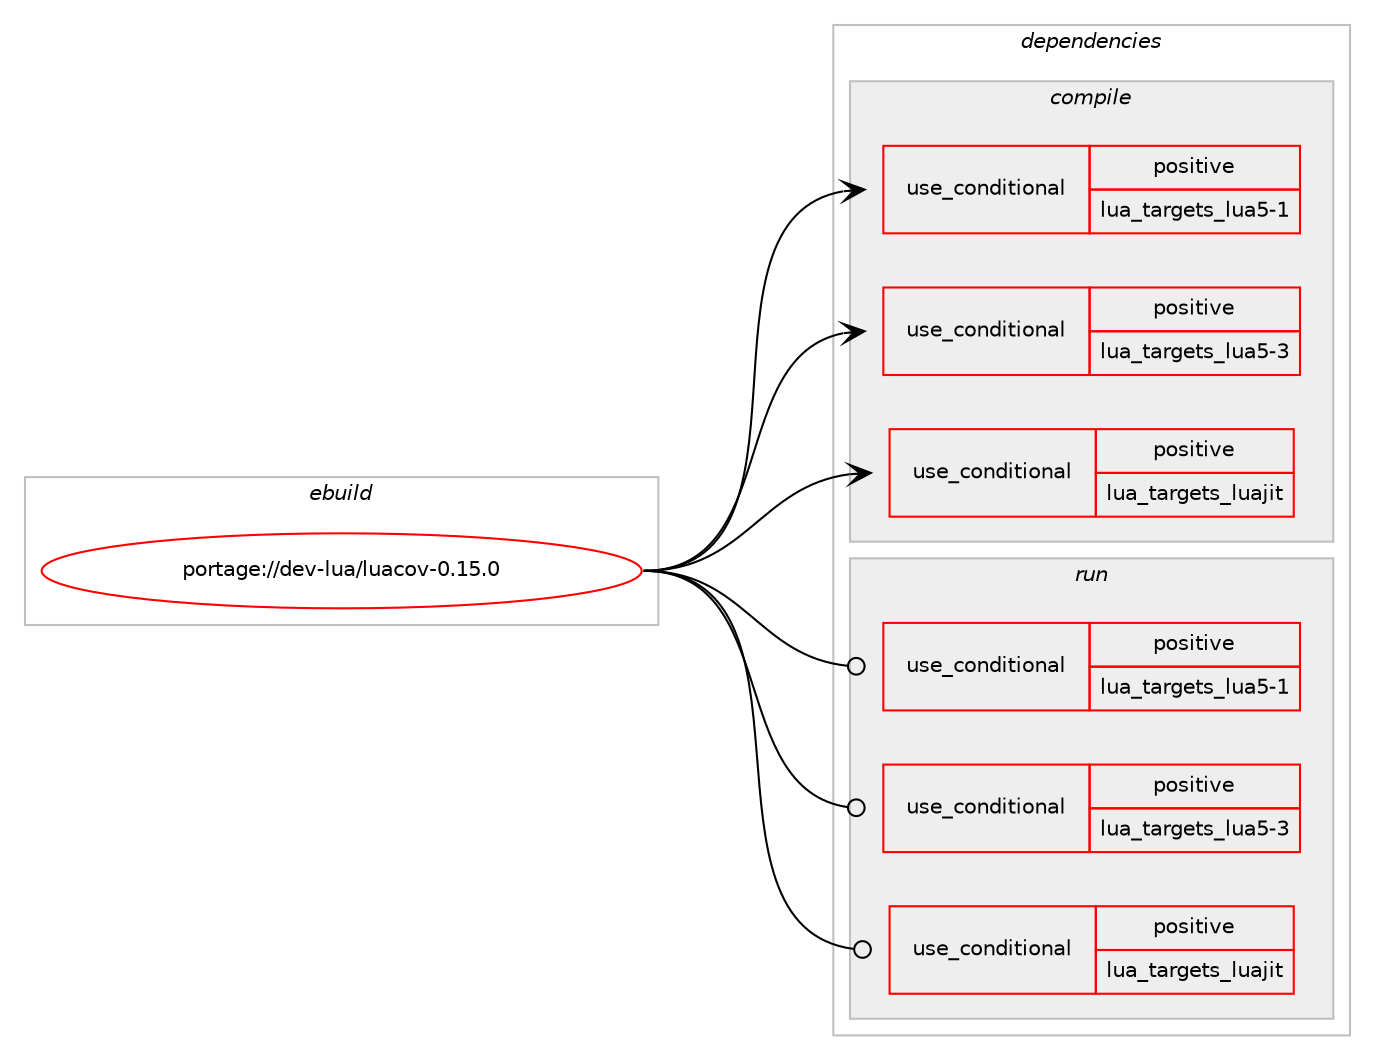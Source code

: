 digraph prolog {

# *************
# Graph options
# *************

newrank=true;
concentrate=true;
compound=true;
graph [rankdir=LR,fontname=Helvetica,fontsize=10,ranksep=1.5];#, ranksep=2.5, nodesep=0.2];
edge  [arrowhead=vee];
node  [fontname=Helvetica,fontsize=10];

# **********
# The ebuild
# **********

subgraph cluster_leftcol {
color=gray;
rank=same;
label=<<i>ebuild</i>>;
id [label="portage://dev-lua/luacov-0.15.0", color=red, width=4, href="../dev-lua/luacov-0.15.0.svg"];
}

# ****************
# The dependencies
# ****************

subgraph cluster_midcol {
color=gray;
label=<<i>dependencies</i>>;
subgraph cluster_compile {
fillcolor="#eeeeee";
style=filled;
label=<<i>compile</i>>;
subgraph cond28232 {
dependency58919 [label=<<TABLE BORDER="0" CELLBORDER="1" CELLSPACING="0" CELLPADDING="4"><TR><TD ROWSPAN="3" CELLPADDING="10">use_conditional</TD></TR><TR><TD>positive</TD></TR><TR><TD>lua_targets_lua5-1</TD></TR></TABLE>>, shape=none, color=red];
# *** BEGIN UNKNOWN DEPENDENCY TYPE (TODO) ***
# dependency58919 -> package_dependency(portage://dev-lua/luacov-0.15.0,install,no,dev-lang,lua,none,[,,],[slot(5.1)],[])
# *** END UNKNOWN DEPENDENCY TYPE (TODO) ***

}
id:e -> dependency58919:w [weight=20,style="solid",arrowhead="vee"];
subgraph cond28233 {
dependency58920 [label=<<TABLE BORDER="0" CELLBORDER="1" CELLSPACING="0" CELLPADDING="4"><TR><TD ROWSPAN="3" CELLPADDING="10">use_conditional</TD></TR><TR><TD>positive</TD></TR><TR><TD>lua_targets_lua5-3</TD></TR></TABLE>>, shape=none, color=red];
# *** BEGIN UNKNOWN DEPENDENCY TYPE (TODO) ***
# dependency58920 -> package_dependency(portage://dev-lua/luacov-0.15.0,install,no,dev-lang,lua,none,[,,],[slot(5.3)],[])
# *** END UNKNOWN DEPENDENCY TYPE (TODO) ***

}
id:e -> dependency58920:w [weight=20,style="solid",arrowhead="vee"];
subgraph cond28234 {
dependency58921 [label=<<TABLE BORDER="0" CELLBORDER="1" CELLSPACING="0" CELLPADDING="4"><TR><TD ROWSPAN="3" CELLPADDING="10">use_conditional</TD></TR><TR><TD>positive</TD></TR><TR><TD>lua_targets_luajit</TD></TR></TABLE>>, shape=none, color=red];
# *** BEGIN UNKNOWN DEPENDENCY TYPE (TODO) ***
# dependency58921 -> package_dependency(portage://dev-lua/luacov-0.15.0,install,no,dev-lang,luajit,none,[,,],any_same_slot,[])
# *** END UNKNOWN DEPENDENCY TYPE (TODO) ***

}
id:e -> dependency58921:w [weight=20,style="solid",arrowhead="vee"];
}
subgraph cluster_compileandrun {
fillcolor="#eeeeee";
style=filled;
label=<<i>compile and run</i>>;
}
subgraph cluster_run {
fillcolor="#eeeeee";
style=filled;
label=<<i>run</i>>;
subgraph cond28235 {
dependency58922 [label=<<TABLE BORDER="0" CELLBORDER="1" CELLSPACING="0" CELLPADDING="4"><TR><TD ROWSPAN="3" CELLPADDING="10">use_conditional</TD></TR><TR><TD>positive</TD></TR><TR><TD>lua_targets_lua5-1</TD></TR></TABLE>>, shape=none, color=red];
# *** BEGIN UNKNOWN DEPENDENCY TYPE (TODO) ***
# dependency58922 -> package_dependency(portage://dev-lua/luacov-0.15.0,run,no,dev-lang,lua,none,[,,],[slot(5.1)],[])
# *** END UNKNOWN DEPENDENCY TYPE (TODO) ***

}
id:e -> dependency58922:w [weight=20,style="solid",arrowhead="odot"];
subgraph cond28236 {
dependency58923 [label=<<TABLE BORDER="0" CELLBORDER="1" CELLSPACING="0" CELLPADDING="4"><TR><TD ROWSPAN="3" CELLPADDING="10">use_conditional</TD></TR><TR><TD>positive</TD></TR><TR><TD>lua_targets_lua5-3</TD></TR></TABLE>>, shape=none, color=red];
# *** BEGIN UNKNOWN DEPENDENCY TYPE (TODO) ***
# dependency58923 -> package_dependency(portage://dev-lua/luacov-0.15.0,run,no,dev-lang,lua,none,[,,],[slot(5.3)],[])
# *** END UNKNOWN DEPENDENCY TYPE (TODO) ***

}
id:e -> dependency58923:w [weight=20,style="solid",arrowhead="odot"];
subgraph cond28237 {
dependency58924 [label=<<TABLE BORDER="0" CELLBORDER="1" CELLSPACING="0" CELLPADDING="4"><TR><TD ROWSPAN="3" CELLPADDING="10">use_conditional</TD></TR><TR><TD>positive</TD></TR><TR><TD>lua_targets_luajit</TD></TR></TABLE>>, shape=none, color=red];
# *** BEGIN UNKNOWN DEPENDENCY TYPE (TODO) ***
# dependency58924 -> package_dependency(portage://dev-lua/luacov-0.15.0,run,no,dev-lang,luajit,none,[,,],any_same_slot,[])
# *** END UNKNOWN DEPENDENCY TYPE (TODO) ***

}
id:e -> dependency58924:w [weight=20,style="solid",arrowhead="odot"];
}
}

# **************
# The candidates
# **************

subgraph cluster_choices {
rank=same;
color=gray;
label=<<i>candidates</i>>;

}

}
